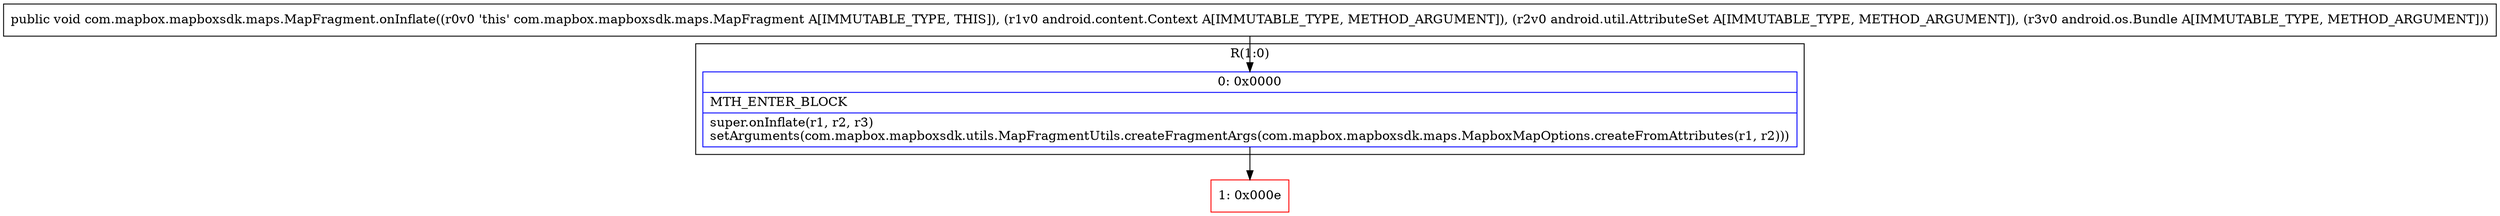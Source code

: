 digraph "CFG forcom.mapbox.mapboxsdk.maps.MapFragment.onInflate(Landroid\/content\/Context;Landroid\/util\/AttributeSet;Landroid\/os\/Bundle;)V" {
subgraph cluster_Region_1523099980 {
label = "R(1:0)";
node [shape=record,color=blue];
Node_0 [shape=record,label="{0\:\ 0x0000|MTH_ENTER_BLOCK\l|super.onInflate(r1, r2, r3)\lsetArguments(com.mapbox.mapboxsdk.utils.MapFragmentUtils.createFragmentArgs(com.mapbox.mapboxsdk.maps.MapboxMapOptions.createFromAttributes(r1, r2)))\l}"];
}
Node_1 [shape=record,color=red,label="{1\:\ 0x000e}"];
MethodNode[shape=record,label="{public void com.mapbox.mapboxsdk.maps.MapFragment.onInflate((r0v0 'this' com.mapbox.mapboxsdk.maps.MapFragment A[IMMUTABLE_TYPE, THIS]), (r1v0 android.content.Context A[IMMUTABLE_TYPE, METHOD_ARGUMENT]), (r2v0 android.util.AttributeSet A[IMMUTABLE_TYPE, METHOD_ARGUMENT]), (r3v0 android.os.Bundle A[IMMUTABLE_TYPE, METHOD_ARGUMENT])) }"];
MethodNode -> Node_0;
Node_0 -> Node_1;
}

